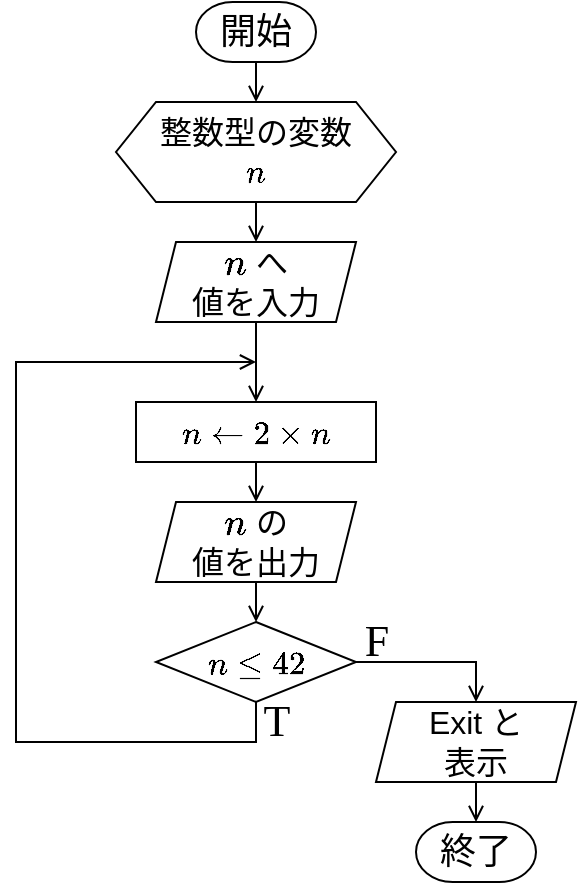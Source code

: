 <mxfile>
    <diagram id="nzd1M5S517UlHXQLDNoR" name="ページ1">
        <mxGraphModel dx="1103" dy="1717" grid="1" gridSize="10" guides="1" tooltips="1" connect="1" arrows="1" fold="1" page="1" pageScale="1" pageWidth="827" pageHeight="1169" math="1" shadow="0">
            <root>
                <mxCell id="0"/>
                <mxCell id="1" parent="0"/>
                <mxCell id="8" value="T" style="text;html=1;align=center;verticalAlign=middle;resizable=0;points=[];autosize=1;strokeColor=none;fillColor=none;fontSize=22;fontFamily=Lucida Console;" parent="1" vertex="1">
                    <mxGeometry x="270" y="230" width="40" height="40" as="geometry"/>
                </mxCell>
                <mxCell id="9" value="F" style="text;html=1;align=center;verticalAlign=middle;resizable=0;points=[];autosize=1;strokeColor=none;fillColor=none;fontSize=22;fontFamily=Lucida Console;" parent="1" vertex="1">
                    <mxGeometry x="320" y="190" width="40" height="40" as="geometry"/>
                </mxCell>
                <mxCell id="21" style="edgeStyle=none;html=1;exitX=0.5;exitY=1;exitDx=0;exitDy=0;exitPerimeter=0;entryX=0.5;entryY=0;entryDx=0;entryDy=0;endArrow=open;endFill=0;" parent="1" source="11" target="12" edge="1">
                    <mxGeometry relative="1" as="geometry"/>
                </mxCell>
                <mxCell id="11" value="開始" style="strokeWidth=1;html=1;shape=mxgraph.flowchart.terminator;whiteSpace=wrap;fontFamily=Lucida Console;fontSize=18;" parent="1" vertex="1">
                    <mxGeometry x="250" y="-110" width="60" height="30" as="geometry"/>
                </mxCell>
                <mxCell id="22" style="edgeStyle=none;html=1;exitX=0.5;exitY=1;exitDx=0;exitDy=0;entryX=0.5;entryY=0;entryDx=0;entryDy=0;endArrow=open;endFill=0;" parent="1" source="12" target="13" edge="1">
                    <mxGeometry relative="1" as="geometry"/>
                </mxCell>
                <mxCell id="12" value="&lt;div&gt;&lt;span style=&quot;font-family: &amp;quot;Lucida Console&amp;quot;; background-color: transparent;&quot;&gt;整数型の変数&lt;/span&gt;&lt;/div&gt;&lt;div&gt;&lt;div&gt;&lt;span style=&quot;background-color: transparent; font-family: &amp;quot;Lucida Console&amp;quot;;&quot;&gt;\(n\)&lt;/span&gt;&lt;/div&gt;&lt;/div&gt;" style="shape=hexagon;perimeter=hexagonPerimeter2;whiteSpace=wrap;html=1;fixedSize=1;align=center;size=20;fontSize=16;" parent="1" vertex="1">
                    <mxGeometry x="210" y="-60" width="140" height="50" as="geometry"/>
                </mxCell>
                <mxCell id="35" style="edgeStyle=none;html=1;exitX=0.5;exitY=1;exitDx=0;exitDy=0;endArrow=open;endFill=0;" edge="1" parent="1" source="13" target="33">
                    <mxGeometry relative="1" as="geometry"/>
                </mxCell>
                <mxCell id="13" value="\(n\) へ&lt;div&gt;値&lt;span style=&quot;background-color: transparent; color: light-dark(rgb(0, 0, 0), rgb(255, 255, 255));&quot;&gt;を入力&lt;/span&gt;&lt;/div&gt;" style="shape=parallelogram;perimeter=parallelogramPerimeter;whiteSpace=wrap;html=1;fixedSize=1;size=10;fontSize=16;" parent="1" vertex="1">
                    <mxGeometry x="230" y="10" width="100" height="40" as="geometry"/>
                </mxCell>
                <mxCell id="29" value="Exit と&lt;br&gt;&lt;div&gt;表示&lt;/div&gt;" style="shape=parallelogram;perimeter=parallelogramPerimeter;whiteSpace=wrap;html=1;fixedSize=1;size=10;fontSize=16;" parent="1" vertex="1">
                    <mxGeometry x="340" y="240" width="100" height="40" as="geometry"/>
                </mxCell>
                <mxCell id="30" value="終了" style="strokeWidth=1;html=1;shape=mxgraph.flowchart.terminator;whiteSpace=wrap;fontFamily=Lucida Console;fontSize=18;" parent="1" vertex="1">
                    <mxGeometry x="360" y="300" width="60" height="30" as="geometry"/>
                </mxCell>
                <mxCell id="31" style="edgeStyle=none;html=1;exitX=0.5;exitY=1;exitDx=0;exitDy=0;entryX=0.5;entryY=0;entryDx=0;entryDy=0;entryPerimeter=0;endArrow=open;endFill=0;" parent="1" source="29" target="30" edge="1">
                    <mxGeometry relative="1" as="geometry"/>
                </mxCell>
                <mxCell id="38" style="edgeStyle=orthogonalEdgeStyle;html=1;exitX=0.5;exitY=1;exitDx=0;exitDy=0;exitPerimeter=0;rounded=0;curved=0;endArrow=open;endFill=0;" edge="1" parent="1" source="32">
                    <mxGeometry relative="1" as="geometry">
                        <mxPoint x="280" y="70" as="targetPoint"/>
                        <Array as="points">
                            <mxPoint x="280" y="260"/>
                            <mxPoint x="160" y="260"/>
                            <mxPoint x="160" y="70"/>
                        </Array>
                    </mxGeometry>
                </mxCell>
                <mxCell id="40" style="edgeStyle=orthogonalEdgeStyle;html=1;exitX=1;exitY=0.5;exitDx=0;exitDy=0;exitPerimeter=0;entryX=0.5;entryY=0;entryDx=0;entryDy=0;rounded=0;curved=0;endArrow=open;endFill=0;" edge="1" parent="1" source="32" target="29">
                    <mxGeometry relative="1" as="geometry"/>
                </mxCell>
                <mxCell id="32" value="&lt;span&gt;\(n \le 42\)&lt;/span&gt;" style="strokeWidth=1;html=1;shape=mxgraph.flowchart.decision;whiteSpace=wrap;fontSize=16;fontFamily=Lucida Console;" vertex="1" parent="1">
                    <mxGeometry x="230" y="200" width="100" height="40" as="geometry"/>
                </mxCell>
                <mxCell id="36" style="edgeStyle=none;html=1;exitX=0.5;exitY=1;exitDx=0;exitDy=0;entryX=0.5;entryY=0;entryDx=0;entryDy=0;endArrow=open;endFill=0;" edge="1" parent="1" source="33" target="34">
                    <mxGeometry relative="1" as="geometry"/>
                </mxCell>
                <mxCell id="33" value="\(n \leftarrow 2 \times n\)" style="rounded=0;whiteSpace=wrap;html=1;fontSize=16;fontFamily=Lucida Console;" vertex="1" parent="1">
                    <mxGeometry x="220" y="90" width="120" height="30" as="geometry"/>
                </mxCell>
                <mxCell id="34" value="\(n\) の&lt;div&gt;値&lt;span style=&quot;background-color: transparent; color: light-dark(rgb(0, 0, 0), rgb(255, 255, 255));&quot;&gt;を出力&lt;/span&gt;&lt;/div&gt;" style="shape=parallelogram;perimeter=parallelogramPerimeter;whiteSpace=wrap;html=1;fixedSize=1;size=10;fontSize=16;" vertex="1" parent="1">
                    <mxGeometry x="230" y="140" width="100" height="40" as="geometry"/>
                </mxCell>
                <mxCell id="37" style="edgeStyle=none;html=1;exitX=0.5;exitY=1;exitDx=0;exitDy=0;entryX=0.5;entryY=0;entryDx=0;entryDy=0;entryPerimeter=0;endArrow=open;endFill=0;" edge="1" parent="1" source="34" target="32">
                    <mxGeometry relative="1" as="geometry"/>
                </mxCell>
            </root>
        </mxGraphModel>
    </diagram>
</mxfile>